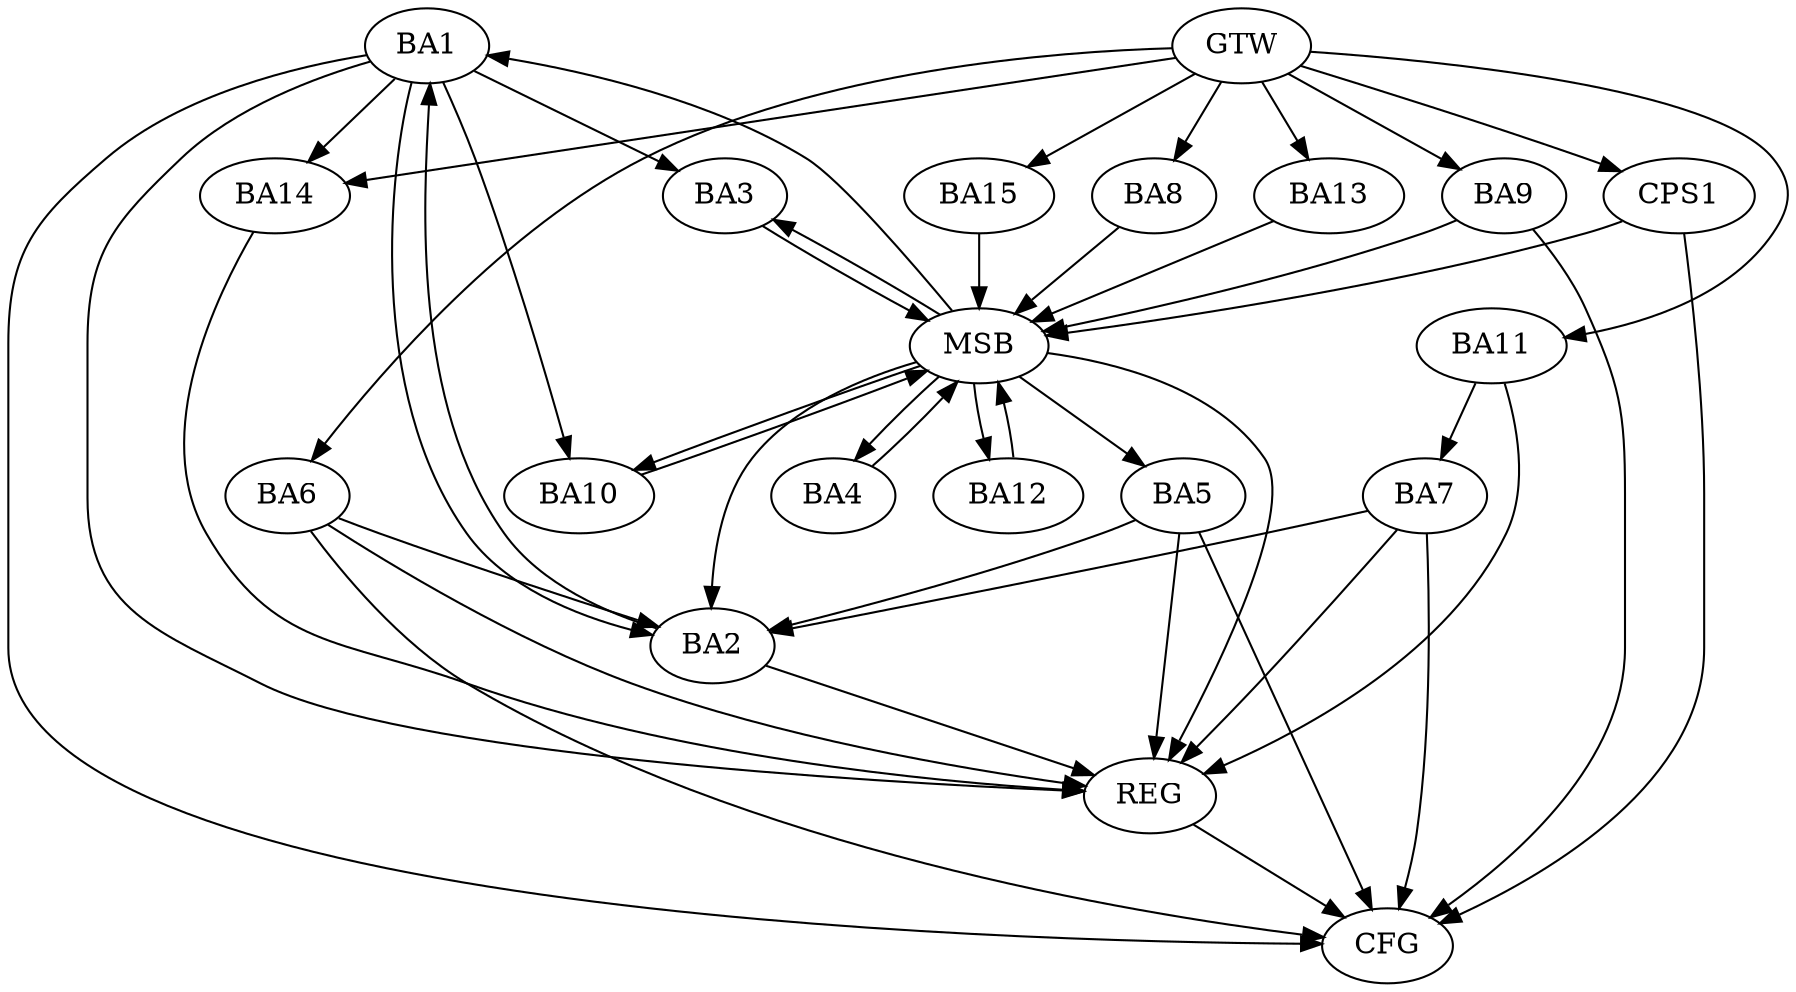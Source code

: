 strict digraph G {
  BA1 [ label="BA1" ];
  BA2 [ label="BA2" ];
  BA3 [ label="BA3" ];
  BA4 [ label="BA4" ];
  BA5 [ label="BA5" ];
  BA6 [ label="BA6" ];
  BA7 [ label="BA7" ];
  BA8 [ label="BA8" ];
  BA9 [ label="BA9" ];
  BA10 [ label="BA10" ];
  BA11 [ label="BA11" ];
  BA12 [ label="BA12" ];
  BA13 [ label="BA13" ];
  BA14 [ label="BA14" ];
  BA15 [ label="BA15" ];
  CPS1 [ label="CPS1" ];
  GTW [ label="GTW" ];
  REG [ label="REG" ];
  MSB [ label="MSB" ];
  CFG [ label="CFG" ];
  BA1 -> BA2;
  BA2 -> BA1;
  BA5 -> BA2;
  BA6 -> BA2;
  BA7 -> BA2;
  BA11 -> BA7;
  GTW -> BA6;
  GTW -> BA8;
  GTW -> BA9;
  GTW -> BA11;
  GTW -> BA13;
  GTW -> BA14;
  GTW -> BA15;
  GTW -> CPS1;
  BA1 -> REG;
  BA2 -> REG;
  BA5 -> REG;
  BA6 -> REG;
  BA7 -> REG;
  BA11 -> REG;
  BA14 -> REG;
  BA3 -> MSB;
  MSB -> BA2;
  MSB -> REG;
  BA4 -> MSB;
  MSB -> BA3;
  BA8 -> MSB;
  MSB -> BA4;
  BA9 -> MSB;
  BA10 -> MSB;
  BA12 -> MSB;
  BA13 -> MSB;
  MSB -> BA12;
  BA15 -> MSB;
  CPS1 -> MSB;
  MSB -> BA1;
  MSB -> BA5;
  MSB -> BA10;
  CPS1 -> CFG;
  BA7 -> CFG;
  BA5 -> CFG;
  BA6 -> CFG;
  BA1 -> CFG;
  BA9 -> CFG;
  REG -> CFG;
  BA1 -> BA10;
  BA1 -> BA14;
  BA1 -> BA3;
}
